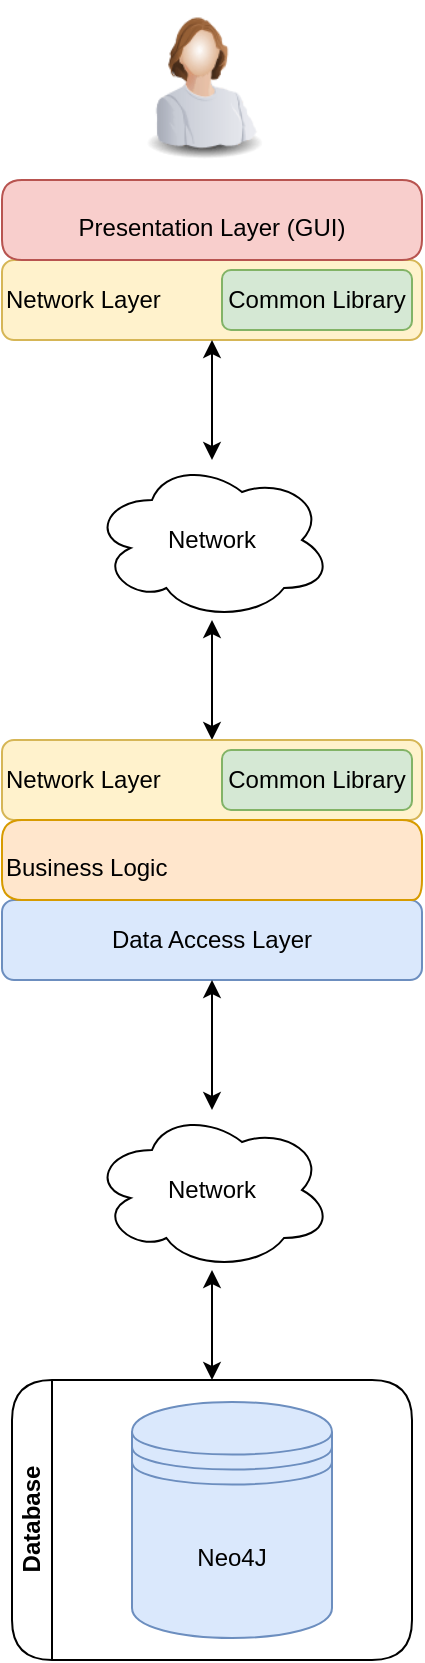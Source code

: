 <mxfile version="13.4.4" type="github">
  <diagram id="5sjWO_LFte0zwEboBOs5" name="Page-1">
    <mxGraphModel dx="1414" dy="758" grid="1" gridSize="10" guides="1" tooltips="1" connect="1" arrows="1" fold="1" page="1" pageScale="1" pageWidth="690" pageHeight="980" math="0" shadow="0">
      <root>
        <mxCell id="0" />
        <mxCell id="1" parent="0" />
        <mxCell id="RWKvOEL_Gqe2grvwg0vv-1" value="Network Layer" style="rounded=1;whiteSpace=wrap;html=1;imageAspect=1;fillColor=#fff2cc;strokeColor=#d6b656;align=left;" vertex="1" parent="1">
          <mxGeometry y="130" width="210" height="40" as="geometry" />
        </mxCell>
        <mxCell id="RWKvOEL_Gqe2grvwg0vv-2" value="Presentation Layer (GUI)" style="shape=corner;whiteSpace=wrap;rounded=1;shadow=0;glass=0;comic=0;startSize=20;fillColor=#f8cecc;dx=210;dy=80;strokeColor=#b85450;verticalAlign=top;labelPosition=center;verticalLabelPosition=middle;align=center;horizontal=1;html=1;spacingTop=10;" vertex="1" parent="1">
          <mxGeometry y="90" width="210" height="40" as="geometry" />
        </mxCell>
        <mxCell id="RWKvOEL_Gqe2grvwg0vv-3" value="Common Library" style="rounded=1;whiteSpace=wrap;html=1;fillColor=#d5e8d4;strokeColor=#82b366;" vertex="1" parent="1">
          <mxGeometry x="110" y="135" width="95" height="30" as="geometry" />
        </mxCell>
        <mxCell id="RWKvOEL_Gqe2grvwg0vv-4" style="edgeStyle=orthogonalEdgeStyle;rounded=0;orthogonalLoop=1;jettySize=auto;html=1;startArrow=classic;startFill=1;startSize=6;endArrow=classic;endFill=1;" edge="1" parent="1" source="RWKvOEL_Gqe2grvwg0vv-5" target="RWKvOEL_Gqe2grvwg0vv-7">
          <mxGeometry relative="1" as="geometry" />
        </mxCell>
        <mxCell id="RWKvOEL_Gqe2grvwg0vv-5" value="Network" style="ellipse;shape=cloud;whiteSpace=wrap;html=1;rounded=1;shadow=0;glass=0;comic=0;startSize=20;fillColor=#ffffff;" vertex="1" parent="1">
          <mxGeometry x="45" y="230" width="120" height="80" as="geometry" />
        </mxCell>
        <mxCell id="RWKvOEL_Gqe2grvwg0vv-6" style="edgeStyle=orthogonalEdgeStyle;rounded=0;orthogonalLoop=1;jettySize=auto;html=1;startSize=6;endArrow=classic;endFill=1;startArrow=classic;startFill=1;" edge="1" parent="1" source="RWKvOEL_Gqe2grvwg0vv-1" target="RWKvOEL_Gqe2grvwg0vv-5">
          <mxGeometry relative="1" as="geometry" />
        </mxCell>
        <mxCell id="RWKvOEL_Gqe2grvwg0vv-7" value="Network Layer" style="rounded=1;whiteSpace=wrap;html=1;imageAspect=1;fillColor=#fff2cc;strokeColor=#d6b656;align=left;" vertex="1" parent="1">
          <mxGeometry y="370" width="210" height="40" as="geometry" />
        </mxCell>
        <mxCell id="RWKvOEL_Gqe2grvwg0vv-8" value="Data Access Layer" style="rounded=1;whiteSpace=wrap;html=1;imageAspect=1;fillColor=#dae8fc;strokeColor=#6c8ebf;" vertex="1" parent="1">
          <mxGeometry y="450" width="210" height="40" as="geometry" />
        </mxCell>
        <mxCell id="RWKvOEL_Gqe2grvwg0vv-9" value="Business Logic" style="shape=corner;whiteSpace=wrap;rounded=1;shadow=0;glass=0;comic=0;startSize=20;fillColor=#ffe6cc;dx=200;dy=80;strokeColor=#d79b00;verticalAlign=top;labelPosition=center;verticalLabelPosition=middle;align=left;horizontal=1;html=1;spacingTop=10;" vertex="1" parent="1">
          <mxGeometry y="410" width="210" height="40" as="geometry" />
        </mxCell>
        <mxCell id="RWKvOEL_Gqe2grvwg0vv-10" value="Common Library" style="rounded=1;whiteSpace=wrap;html=1;fillColor=#d5e8d4;strokeColor=#82b366;" vertex="1" parent="1">
          <mxGeometry x="110" y="375" width="95" height="30" as="geometry" />
        </mxCell>
        <mxCell id="RWKvOEL_Gqe2grvwg0vv-11" value="Database" style="swimlane;html=1;startSize=20;horizontal=0;childLayout=treeLayout;horizontalTree=1;resizable=1;containerType=tree;rounded=1;shadow=0;glass=0;comic=0;fillColor=#ffffff;arcSize=37;collapsible=0;" vertex="1" parent="1">
          <mxGeometry x="5" y="690" width="200" height="140" as="geometry" />
        </mxCell>
        <mxCell id="RWKvOEL_Gqe2grvwg0vv-12" value="Neo4J" style="shape=datastore;whiteSpace=wrap;html=1;rounded=1;shadow=0;glass=0;comic=0;startSize=20;fillColor=#dae8fc;strokeColor=#6c8ebf;" vertex="1" parent="RWKvOEL_Gqe2grvwg0vv-11">
          <mxGeometry x="60" y="11" width="100" height="118" as="geometry" />
        </mxCell>
        <mxCell id="RWKvOEL_Gqe2grvwg0vv-13" value="" style="image;html=1;labelBackgroundColor=#ffffff;image=img/lib/clip_art/people/Worker_Woman_128x128.png;rounded=1;shadow=0;glass=0;comic=0;startSize=20;fillColor=#ffffff;" vertex="1" parent="1">
          <mxGeometry x="60" width="80" height="80" as="geometry" />
        </mxCell>
        <mxCell id="RWKvOEL_Gqe2grvwg0vv-14" style="edgeStyle=orthogonalEdgeStyle;rounded=0;orthogonalLoop=1;jettySize=auto;html=1;startArrow=classic;startFill=1;startSize=6;endArrow=classic;endFill=1;" edge="1" parent="1" source="RWKvOEL_Gqe2grvwg0vv-15" target="RWKvOEL_Gqe2grvwg0vv-11">
          <mxGeometry relative="1" as="geometry" />
        </mxCell>
        <mxCell id="RWKvOEL_Gqe2grvwg0vv-15" value="Network" style="ellipse;shape=cloud;whiteSpace=wrap;html=1;rounded=1;shadow=0;glass=0;comic=0;startSize=20;fillColor=#ffffff;" vertex="1" parent="1">
          <mxGeometry x="45" y="555" width="120" height="80" as="geometry" />
        </mxCell>
        <mxCell id="RWKvOEL_Gqe2grvwg0vv-16" style="edgeStyle=orthogonalEdgeStyle;rounded=0;orthogonalLoop=1;jettySize=auto;html=1;startArrow=classic;startFill=1;startSize=6;endArrow=classic;endFill=1;" edge="1" parent="1" source="RWKvOEL_Gqe2grvwg0vv-8" target="RWKvOEL_Gqe2grvwg0vv-15">
          <mxGeometry relative="1" as="geometry" />
        </mxCell>
      </root>
    </mxGraphModel>
  </diagram>
</mxfile>
